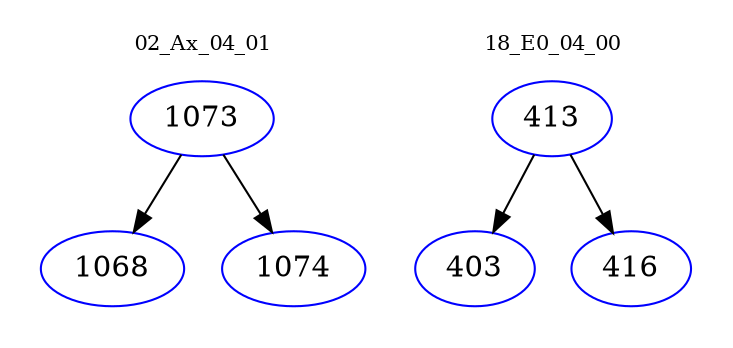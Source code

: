 digraph{
subgraph cluster_0 {
color = white
label = "02_Ax_04_01";
fontsize=10;
T0_1073 [label="1073", color="blue"]
T0_1073 -> T0_1068 [color="black"]
T0_1068 [label="1068", color="blue"]
T0_1073 -> T0_1074 [color="black"]
T0_1074 [label="1074", color="blue"]
}
subgraph cluster_1 {
color = white
label = "18_E0_04_00";
fontsize=10;
T1_413 [label="413", color="blue"]
T1_413 -> T1_403 [color="black"]
T1_403 [label="403", color="blue"]
T1_413 -> T1_416 [color="black"]
T1_416 [label="416", color="blue"]
}
}
